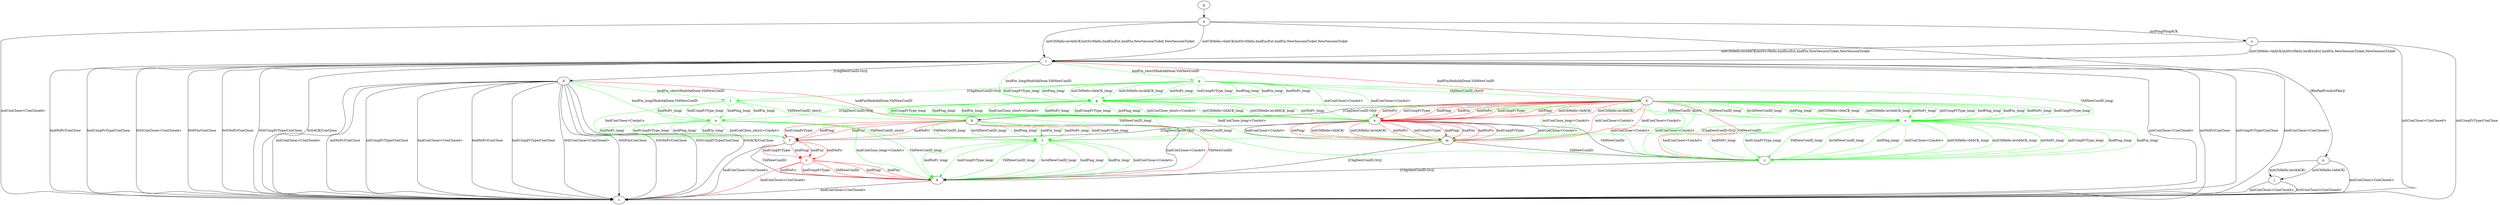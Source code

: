 digraph "" {
	a -> i	[key=0,
		label="initCltHello-vldACK/initSvrHello,hndEncExt,hndFin,NewSessionTicket,NewSessionTicket "];
	a -> i	[key=1,
		label="initCltHello-invldACK/initSvrHello,hndEncExt,hndFin,NewSessionTicket,NewSessionTicket "];
	a -> l	[key=0,
		label="initConClose/<ConClosed> "];
	a -> n	[key=0,
		label="[RmPadFrmInitPkts]/ "];
	a -> o	[key=0,
		label="initPing/PingACK "];
	b -> f	[key=0,
		color=red,
		label="hndPing/ "];
	b -> f	[key=1,
		color=red,
		label="hndFin/ "];
	b -> f	[key=2,
		color=red,
		label="hndNoFr/ "];
	b -> f	[key=3,
		color=red,
		label="hndUnxpFrType/ "];
	b -> k	[key=0,
		label="hndConClose/<ConAct> "];
	b -> k	[key=1,
		color=red,
		label="VldNewConID/ "];
	t	[color=green];
	b -> t	[key=0,
		color=green,
		label="hndPing_long/ "];
	b -> t	[key=1,
		color=green,
		label="hndFin_long/ "];
	b -> t	[key=2,
		color=green,
		label="hndNoFr_long/ "];
	b -> t	[key=3,
		color=green,
		label="hndUnxpFrType_long/ "];
	b -> t	[key=4,
		color=green,
		label="VldNewConID_long/ "];
	b -> t	[key=5,
		color=green,
		label="InvldNewConID_long/ "];
	c -> k	[key=0,
		label="[ChgDestConID-Ori]/ "];
	d -> b	[key=0,
		color=red,
		label="hndFin/HndshkDone,VldNewConID "];
	d -> l	[key=0,
		label="initConClose/<ConClosed> "];
	d -> l	[key=1,
		label="initNoFr/ConClose "];
	d -> l	[key=2,
		label="initUnxpFrType/ConClose "];
	d -> l	[key=3,
		label="hndConClose/<ConClosed> "];
	d -> l	[key=4,
		label="hndNoFr/ConClose "];
	d -> l	[key=5,
		label="hndUnxpFrType/ConClose "];
	d -> l	[key=6,
		label="0rttConClose/<ConClosed> "];
	d -> l	[key=7,
		label="0rttFin/ConClose "];
	d -> l	[key=8,
		label="0rttNoFr/ConClose "];
	d -> l	[key=9,
		label="0rttUnxpFrType/ConClose "];
	d -> l	[key=10,
		label="0rttACK/ConClose "];
	r	[color=green];
	d -> r	[key=0,
		color=green,
		label="hndFin_short/HndshkDone,VldNewConID "];
	u	[color=green];
	d -> u	[key=0,
		color=green,
		label="hndFin_long/HndshkDone,VldNewConID "];
	e -> c	[key=0,
		label="VldNewConID/ "];
	e -> f	[key=0,
		label="[ChgDestConID-Ori]/ "];
	e -> m	[key=0,
		label="initConClose/<ConAct> "];
	e -> m	[key=1,
		label="hndConClose/<ConAct> "];
	e -> m	[key=2,
		color=red,
		label="initPing/ "];
	e -> m	[key=3,
		color=red,
		label="initCltHello-vldACK/ "];
	e -> m	[key=4,
		color=red,
		label="initCltHello-invldACK/ "];
	e -> m	[key=5,
		color=red,
		label="initNoFr/ "];
	e -> m	[key=6,
		color=red,
		label="initUnxpFrType/ "];
	e -> m	[key=7,
		color=red,
		label="hndPing/ "];
	e -> m	[key=8,
		color=red,
		label="hndFin/ "];
	e -> m	[key=9,
		color=red,
		label="hndNoFr/ "];
	e -> m	[key=10,
		color=red,
		label="hndUnxpFrType/ "];
	f -> k	[key=0,
		label="VldNewConID/ "];
	f -> l	[key=0,
		label="hndConClose/<ConClosed> "];
	v	[color=red];
	f -> v	[key=0,
		color=red,
		label="hndPing/ "];
	f -> v	[key=1,
		color=red,
		label="hndFin/ "];
	f -> v	[key=2,
		color=red,
		label="hndNoFr/ "];
	f -> v	[key=3,
		color=red,
		label="hndUnxpFrType/ "];
	g -> a	[key=0];
	h -> b	[key=0,
		label="[ChgDestConID-Ori]/ "];
	h -> c	[key=0,
		color=green,
		label="initConClose/<ConAct> "];
	h -> c	[key=1,
		color=green,
		label="hndConClose/<ConAct> "];
	h -> c	[key=2,
		color=red,
		label="VldNewConID/ "];
	h -> e	[key=0,
		color=red,
		label="initPing/ "];
	h -> e	[key=1,
		color=red,
		label="initCltHello-vldACK/ "];
	h -> e	[key=2,
		color=red,
		label="initCltHello-invldACK/ "];
	h -> e	[key=3,
		color=red,
		label="initNoFr/ "];
	h -> e	[key=4,
		color=red,
		label="initUnxpFrType/ "];
	h -> e	[key=5,
		color=red,
		label="hndPing/ "];
	h -> e	[key=6,
		color=red,
		label="hndFin/ "];
	h -> e	[key=7,
		color=red,
		label="hndNoFr/ "];
	h -> e	[key=8,
		color=red,
		label="hndUnxpFrType/ "];
	h -> m	[key=0,
		color=red,
		label="initConClose/<ConAct> "];
	h -> m	[key=1,
		color=red,
		label="hndConClose/<ConAct> "];
	s	[color=green];
	h -> s	[key=0,
		color=green,
		label="initPing_long/ "];
	h -> s	[key=1,
		color=green,
		label="initCltHello-vldACK_long/ "];
	h -> s	[key=2,
		color=green,
		label="initCltHello-invldACK_long/ "];
	h -> s	[key=3,
		color=green,
		label="initNoFr_long/ "];
	h -> s	[key=4,
		color=green,
		label="initUnxpFrType_long/ "];
	h -> s	[key=5,
		color=green,
		label="hndPing_long/ "];
	h -> s	[key=6,
		color=green,
		label="hndFin_long/ "];
	h -> s	[key=7,
		color=green,
		label="hndNoFr_long/ "];
	h -> s	[key=8,
		color=green,
		label="hndUnxpFrType_long/ "];
	h -> s	[key=9,
		color=green,
		label="VldNewConID_long/ "];
	h -> s	[key=10,
		color=green,
		label="InvldNewConID_long/ "];
	i -> d	[key=0,
		label="[ChgDestConID-Ori]/ "];
	i -> h	[key=0,
		color=red,
		label="hndFin/HndshkDone,VldNewConID "];
	i -> l	[key=0,
		label="initConClose/<ConClosed> "];
	i -> l	[key=1,
		label="initNoFr/ConClose "];
	i -> l	[key=2,
		label="initUnxpFrType/ConClose "];
	i -> l	[key=3,
		label="hndConClose/<ConClosed> "];
	i -> l	[key=4,
		label="hndNoFr/ConClose "];
	i -> l	[key=5,
		label="hndUnxpFrType/ConClose "];
	i -> l	[key=6,
		label="0rttConClose/<ConClosed> "];
	i -> l	[key=7,
		label="0rttFin/ConClose "];
	i -> l	[key=8,
		label="0rttNoFr/ConClose "];
	i -> l	[key=9,
		label="0rttUnxpFrType/ConClose "];
	i -> l	[key=10,
		label="0rttACK/ConClose "];
	p	[color=green];
	i -> p	[key=0,
		color=green,
		label="hndFin_short/HndshkDone,VldNewConID "];
	q	[color=green];
	i -> q	[key=0,
		color=green,
		label="hndFin_long/HndshkDone,VldNewConID "];
	j -> l	[key=0,
		label="initConClose/<ConClosed> "];
	j -> l	[key=1,
		label="0rttConClose/<ConClosed> "];
	k -> l	[key=0,
		label="hndConClose/<ConClosed> "];
	m -> c	[key=0,
		label="VldNewConID/ "];
	m -> k	[key=0,
		label="[ChgDestConID-Ori]/ "];
	n -> j	[key=0,
		label="initCltHello-vldACK/ "];
	n -> j	[key=1,
		label="initCltHello-invldACK/ "];
	n -> l	[key=0,
		label="initConClose/<ConClosed> "];
	o -> i	[key=0,
		label="initCltHello-vldACK/initSvrHello,hndEncExt,hndFin,NewSessionTicket,NewSessionTicket "];
	o -> i	[key=1,
		label="initCltHello-invldACK/initSvrHello,hndEncExt,hndFin,NewSessionTicket,NewSessionTicket "];
	o -> l	[key=0,
		label="initConClose/<ConClosed> "];
	o -> l	[key=1,
		label="initUnxpFrType/ConClose "];
	p -> e	[key=0,
		color=green,
		label="initConClose/<ConAct> "];
	p -> e	[key=1,
		color=green,
		label="hndConClose/<ConAct> "];
	p -> h	[key=0,
		color=green,
		label="VldNewConID_short/ "];
	p -> q	[key=0,
		color=green,
		label="initPing_long/ "];
	p -> q	[key=1,
		color=green,
		label="initCltHello-vldACK_long/ "];
	p -> q	[key=2,
		color=green,
		label="initCltHello-invldACK_long/ "];
	p -> q	[key=3,
		color=green,
		label="initNoFr_long/ "];
	p -> q	[key=4,
		color=green,
		label="initUnxpFrType_long/ "];
	p -> q	[key=5,
		color=green,
		label="hndPing_long/ "];
	p -> q	[key=6,
		color=green,
		label="hndFin_long/ "];
	p -> q	[key=7,
		color=green,
		label="hndNoFr_long/ "];
	p -> q	[key=8,
		color=green,
		label="hndUnxpFrType_long/ "];
	p -> r	[key=0,
		color=green,
		label="[ChgDestConID-Ori]/ "];
	p -> s	[key=0,
		color=green,
		label="VldNewConID_long/ "];
	q -> c	[key=0,
		color=green,
		label="VldNewConID_long/ "];
	q -> e	[key=0,
		color=green,
		label="initPing_long/ "];
	q -> e	[key=1,
		color=green,
		label="initConClose_short/<ConAct> "];
	q -> e	[key=2,
		color=green,
		label="initCltHello-vldACK_long/ "];
	q -> e	[key=3,
		color=green,
		label="initCltHello-invldACK_long/ "];
	q -> e	[key=4,
		color=green,
		label="initNoFr_long/ "];
	q -> e	[key=5,
		color=green,
		label="initUnxpFrType_long/ "];
	q -> e	[key=6,
		color=green,
		label="hndPing_long/ "];
	q -> e	[key=7,
		color=green,
		label="hndFin_long/ "];
	q -> e	[key=8,
		color=green,
		label="hndConClose_short/<ConAct> "];
	q -> e	[key=9,
		color=green,
		label="hndNoFr_long/ "];
	q -> e	[key=10,
		color=green,
		label="hndUnxpFrType_long/ "];
	q -> m	[key=0,
		color=green,
		label="initConClose_long/<ConAct> "];
	q -> m	[key=1,
		color=green,
		label="hndConClose_long/<ConAct> "];
	q -> s	[key=0,
		color=green,
		label="VldNewConID_short/ "];
	q -> u	[key=0,
		color=green,
		label="[ChgDestConID-Ori]/ "];
	r -> b	[key=0,
		color=green,
		label="VldNewConID_short/ "];
	r -> f	[key=0,
		color=green,
		label="hndConClose/<ConAct> "];
	r -> t	[key=0,
		color=green,
		label="VldNewConID_long/ "];
	r -> u	[key=0,
		color=green,
		label="hndPing_long/ "];
	r -> u	[key=1,
		color=green,
		label="hndFin_long/ "];
	r -> u	[key=2,
		color=green,
		label="hndNoFr_long/ "];
	r -> u	[key=3,
		color=green,
		label="hndUnxpFrType_long/ "];
	s -> c	[key=0,
		color=green,
		label="initPing_long/ "];
	s -> c	[key=1,
		color=green,
		label="initConClose/<ConAct> "];
	s -> c	[key=2,
		color=green,
		label="initCltHello-vldACK_long/ "];
	s -> c	[key=3,
		color=green,
		label="initCltHello-invldACK_long/ "];
	s -> c	[key=4,
		color=green,
		label="initNoFr_long/ "];
	s -> c	[key=5,
		color=green,
		label="initUnxpFrType_long/ "];
	s -> c	[key=6,
		color=green,
		label="hndPing_long/ "];
	s -> c	[key=7,
		color=green,
		label="hndFin_long/ "];
	s -> c	[key=8,
		color=green,
		label="hndConClose/<ConAct> "];
	s -> c	[key=9,
		color=green,
		label="hndNoFr_long/ "];
	s -> c	[key=10,
		color=green,
		label="hndUnxpFrType_long/ "];
	s -> c	[key=11,
		color=green,
		label="VldNewConID_long/ "];
	s -> c	[key=12,
		color=green,
		label="InvldNewConID_long/ "];
	s -> t	[key=0,
		color=green,
		label="[ChgDestConID-Ori]/ "];
	t -> k	[key=0,
		color=green,
		label="hndPing_long/ "];
	t -> k	[key=1,
		color=green,
		label="hndFin_long/ "];
	t -> k	[key=2,
		color=green,
		label="hndConClose/<ConAct> "];
	t -> k	[key=3,
		color=green,
		label="hndNoFr_long/ "];
	t -> k	[key=4,
		color=green,
		label="hndUnxpFrType_long/ "];
	t -> k	[key=5,
		color=green,
		label="VldNewConID_long/ "];
	t -> k	[key=6,
		color=green,
		label="InvldNewConID_long/ "];
	u -> f	[key=0,
		color=green,
		label="hndPing_long/ "];
	u -> f	[key=1,
		color=green,
		label="hndFin_long/ "];
	u -> f	[key=2,
		color=green,
		label="hndConClose_short/<ConAct> "];
	u -> f	[key=3,
		color=green,
		label="hndNoFr_long/ "];
	u -> f	[key=4,
		color=green,
		label="hndUnxpFrType_long/ "];
	u -> k	[key=0,
		color=green,
		label="hndConClose_long/<ConAct> "];
	u -> k	[key=1,
		color=green,
		label="VldNewConID_long/ "];
	u -> t	[key=0,
		color=green,
		label="VldNewConID_short/ "];
	v -> k	[key=0,
		color=red,
		label="hndPing/ "];
	v -> k	[key=1,
		color=red,
		label="hndFin/ "];
	v -> k	[key=2,
		color=red,
		label="hndNoFr/ "];
	v -> k	[key=3,
		color=red,
		label="hndUnxpFrType/ "];
	v -> k	[key=4,
		color=red,
		label="VldNewConID/ "];
	v -> l	[key=0,
		color=red,
		label="hndConClose/<ConClosed> "];
}
